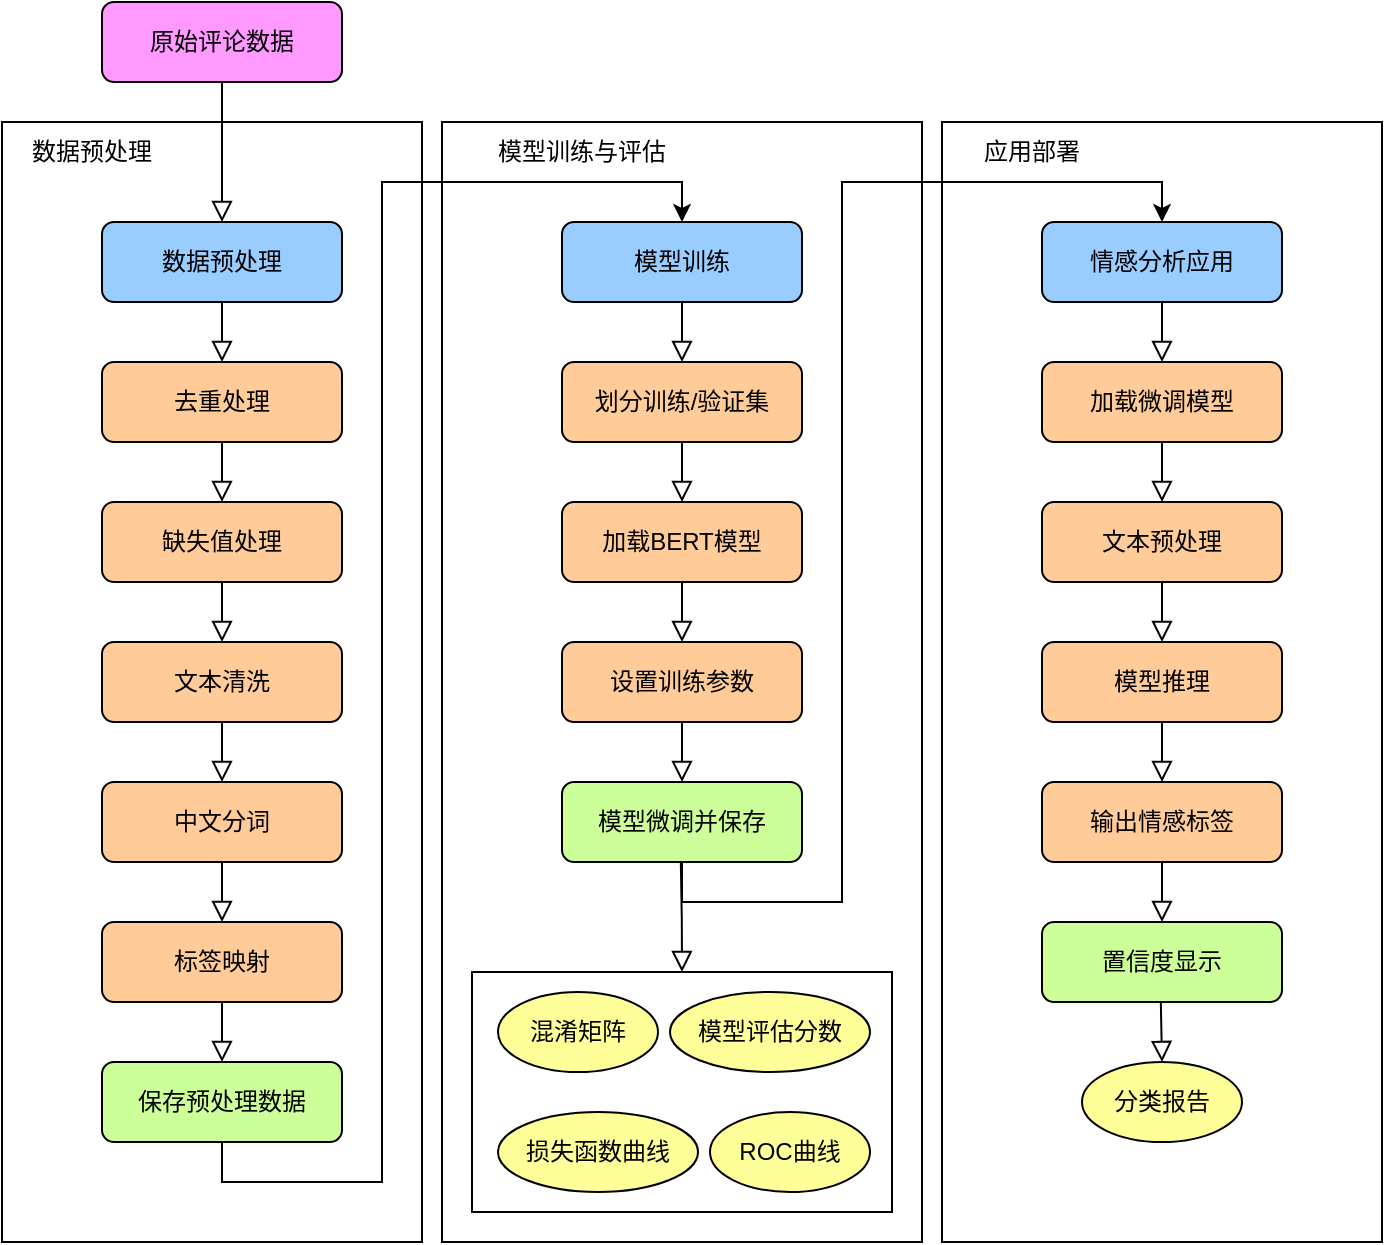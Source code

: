 <mxfile version="22.1.16" type="device">
  <diagram id="C5RBs43oDa-KdzZeNtuy" name="Page-1">
    <mxGraphModel dx="905" dy="422" grid="1" gridSize="10" guides="1" tooltips="1" connect="1" arrows="1" fold="1" page="1" pageScale="1" pageWidth="827" pageHeight="1169" math="0" shadow="0">
      <root>
        <mxCell id="WIyWlLk6GJQsqaUBKTNV-0" />
        <mxCell id="WIyWlLk6GJQsqaUBKTNV-1" parent="WIyWlLk6GJQsqaUBKTNV-0" />
        <mxCell id="6AM9ARHw4w6zVZitzs-I-45" value="" style="rounded=0;whiteSpace=wrap;html=1;" parent="WIyWlLk6GJQsqaUBKTNV-1" vertex="1">
          <mxGeometry x="580" y="100" width="220" height="560" as="geometry" />
        </mxCell>
        <mxCell id="6AM9ARHw4w6zVZitzs-I-44" value="" style="rounded=0;whiteSpace=wrap;html=1;" parent="WIyWlLk6GJQsqaUBKTNV-1" vertex="1">
          <mxGeometry x="330" y="100" width="240" height="560" as="geometry" />
        </mxCell>
        <mxCell id="6AM9ARHw4w6zVZitzs-I-40" value="" style="rounded=0;whiteSpace=wrap;html=1;" parent="WIyWlLk6GJQsqaUBKTNV-1" vertex="1">
          <mxGeometry x="110" y="100" width="210" height="560" as="geometry" />
        </mxCell>
        <mxCell id="WIyWlLk6GJQsqaUBKTNV-2" value="" style="rounded=0;html=1;jettySize=auto;orthogonalLoop=1;fontSize=11;endArrow=block;endFill=0;endSize=8;strokeWidth=1;shadow=0;labelBackgroundColor=none;edgeStyle=orthogonalEdgeStyle;entryX=0.5;entryY=0;entryDx=0;entryDy=0;" parent="WIyWlLk6GJQsqaUBKTNV-1" source="WIyWlLk6GJQsqaUBKTNV-3" target="WIyWlLk6GJQsqaUBKTNV-7" edge="1">
          <mxGeometry relative="1" as="geometry">
            <mxPoint x="220" y="170" as="targetPoint" />
          </mxGeometry>
        </mxCell>
        <mxCell id="WIyWlLk6GJQsqaUBKTNV-3" value="原始评论数据" style="rounded=1;whiteSpace=wrap;html=1;fontSize=12;glass=0;strokeWidth=1;shadow=0;fillColor=#FF99FF;" parent="WIyWlLk6GJQsqaUBKTNV-1" vertex="1">
          <mxGeometry x="160" y="40" width="120" height="40" as="geometry" />
        </mxCell>
        <mxCell id="WIyWlLk6GJQsqaUBKTNV-7" value="数据预处理" style="rounded=1;whiteSpace=wrap;html=1;fontSize=12;glass=0;strokeWidth=1;shadow=0;fillColor=#99CCFF;" parent="WIyWlLk6GJQsqaUBKTNV-1" vertex="1">
          <mxGeometry x="160" y="150" width="120" height="40" as="geometry" />
        </mxCell>
        <mxCell id="6AM9ARHw4w6zVZitzs-I-0" value="" style="rounded=0;html=1;jettySize=auto;orthogonalLoop=1;fontSize=11;endArrow=block;endFill=0;endSize=8;strokeWidth=1;shadow=0;labelBackgroundColor=none;edgeStyle=orthogonalEdgeStyle;entryX=0.5;entryY=0;entryDx=0;entryDy=0;" parent="WIyWlLk6GJQsqaUBKTNV-1" target="6AM9ARHw4w6zVZitzs-I-1" edge="1">
          <mxGeometry relative="1" as="geometry">
            <mxPoint x="220" y="190" as="sourcePoint" />
            <mxPoint x="220" y="240" as="targetPoint" />
          </mxGeometry>
        </mxCell>
        <mxCell id="6AM9ARHw4w6zVZitzs-I-1" value="去重处理" style="rounded=1;whiteSpace=wrap;html=1;fontSize=12;glass=0;strokeWidth=1;shadow=0;fillColor=#FFCC99;" parent="WIyWlLk6GJQsqaUBKTNV-1" vertex="1">
          <mxGeometry x="160" y="220" width="120" height="40" as="geometry" />
        </mxCell>
        <mxCell id="6AM9ARHw4w6zVZitzs-I-2" value="" style="rounded=0;html=1;jettySize=auto;orthogonalLoop=1;fontSize=11;endArrow=block;endFill=0;endSize=8;strokeWidth=1;shadow=0;labelBackgroundColor=none;edgeStyle=orthogonalEdgeStyle;entryX=0.5;entryY=0;entryDx=0;entryDy=0;" parent="WIyWlLk6GJQsqaUBKTNV-1" target="6AM9ARHw4w6zVZitzs-I-3" edge="1">
          <mxGeometry relative="1" as="geometry">
            <mxPoint x="220" y="260" as="sourcePoint" />
            <mxPoint x="220" y="310" as="targetPoint" />
          </mxGeometry>
        </mxCell>
        <mxCell id="6AM9ARHw4w6zVZitzs-I-3" value="缺失值处理" style="rounded=1;whiteSpace=wrap;html=1;fontSize=12;glass=0;strokeWidth=1;shadow=0;fillColor=#FFCC99;" parent="WIyWlLk6GJQsqaUBKTNV-1" vertex="1">
          <mxGeometry x="160" y="290" width="120" height="40" as="geometry" />
        </mxCell>
        <mxCell id="6AM9ARHw4w6zVZitzs-I-4" value="" style="rounded=0;html=1;jettySize=auto;orthogonalLoop=1;fontSize=11;endArrow=block;endFill=0;endSize=8;strokeWidth=1;shadow=0;labelBackgroundColor=none;edgeStyle=orthogonalEdgeStyle;entryX=0.5;entryY=0;entryDx=0;entryDy=0;" parent="WIyWlLk6GJQsqaUBKTNV-1" target="6AM9ARHw4w6zVZitzs-I-5" edge="1">
          <mxGeometry relative="1" as="geometry">
            <mxPoint x="220" y="330" as="sourcePoint" />
            <mxPoint x="220" y="380" as="targetPoint" />
          </mxGeometry>
        </mxCell>
        <mxCell id="6AM9ARHw4w6zVZitzs-I-5" value="文本清洗" style="rounded=1;whiteSpace=wrap;html=1;fontSize=12;glass=0;strokeWidth=1;shadow=0;fillColor=#FFCC99;" parent="WIyWlLk6GJQsqaUBKTNV-1" vertex="1">
          <mxGeometry x="160" y="360" width="120" height="40" as="geometry" />
        </mxCell>
        <mxCell id="6AM9ARHw4w6zVZitzs-I-6" value="" style="rounded=0;html=1;jettySize=auto;orthogonalLoop=1;fontSize=11;endArrow=block;endFill=0;endSize=8;strokeWidth=1;shadow=0;labelBackgroundColor=none;edgeStyle=orthogonalEdgeStyle;entryX=0.5;entryY=0;entryDx=0;entryDy=0;" parent="WIyWlLk6GJQsqaUBKTNV-1" target="6AM9ARHw4w6zVZitzs-I-7" edge="1">
          <mxGeometry relative="1" as="geometry">
            <mxPoint x="220" y="400" as="sourcePoint" />
            <mxPoint x="220" y="450" as="targetPoint" />
          </mxGeometry>
        </mxCell>
        <mxCell id="6AM9ARHw4w6zVZitzs-I-7" value="中文分词" style="rounded=1;whiteSpace=wrap;html=1;fontSize=12;glass=0;strokeWidth=1;shadow=0;fillColor=#FFCC99;" parent="WIyWlLk6GJQsqaUBKTNV-1" vertex="1">
          <mxGeometry x="160" y="430" width="120" height="40" as="geometry" />
        </mxCell>
        <mxCell id="6AM9ARHw4w6zVZitzs-I-8" value="" style="rounded=0;html=1;jettySize=auto;orthogonalLoop=1;fontSize=11;endArrow=block;endFill=0;endSize=8;strokeWidth=1;shadow=0;labelBackgroundColor=none;edgeStyle=orthogonalEdgeStyle;entryX=0.5;entryY=0;entryDx=0;entryDy=0;" parent="WIyWlLk6GJQsqaUBKTNV-1" target="6AM9ARHw4w6zVZitzs-I-9" edge="1">
          <mxGeometry relative="1" as="geometry">
            <mxPoint x="220" y="470" as="sourcePoint" />
            <mxPoint x="220" y="520" as="targetPoint" />
          </mxGeometry>
        </mxCell>
        <mxCell id="6AM9ARHw4w6zVZitzs-I-9" value="标签映射" style="rounded=1;whiteSpace=wrap;html=1;fontSize=12;glass=0;strokeWidth=1;shadow=0;fillColor=#FFCC99;" parent="WIyWlLk6GJQsqaUBKTNV-1" vertex="1">
          <mxGeometry x="160" y="500" width="120" height="40" as="geometry" />
        </mxCell>
        <mxCell id="6AM9ARHw4w6zVZitzs-I-12" value="" style="rounded=0;html=1;jettySize=auto;orthogonalLoop=1;fontSize=11;endArrow=block;endFill=0;endSize=8;strokeWidth=1;shadow=0;labelBackgroundColor=none;edgeStyle=orthogonalEdgeStyle;entryX=0.5;entryY=0;entryDx=0;entryDy=0;" parent="WIyWlLk6GJQsqaUBKTNV-1" target="6AM9ARHw4w6zVZitzs-I-13" edge="1">
          <mxGeometry relative="1" as="geometry">
            <mxPoint x="220" y="540" as="sourcePoint" />
            <mxPoint x="220" y="590" as="targetPoint" />
          </mxGeometry>
        </mxCell>
        <mxCell id="6AM9ARHw4w6zVZitzs-I-46" style="edgeStyle=orthogonalEdgeStyle;rounded=0;orthogonalLoop=1;jettySize=auto;html=1;exitX=0.5;exitY=1;exitDx=0;exitDy=0;entryX=0.5;entryY=0;entryDx=0;entryDy=0;" parent="WIyWlLk6GJQsqaUBKTNV-1" source="6AM9ARHw4w6zVZitzs-I-13" target="6AM9ARHw4w6zVZitzs-I-14" edge="1">
          <mxGeometry relative="1" as="geometry">
            <Array as="points">
              <mxPoint x="220" y="630" />
              <mxPoint x="300" y="630" />
              <mxPoint x="300" y="130" />
              <mxPoint x="450" y="130" />
            </Array>
          </mxGeometry>
        </mxCell>
        <mxCell id="6AM9ARHw4w6zVZitzs-I-13" value="保存预处理数据" style="rounded=1;whiteSpace=wrap;html=1;fontSize=12;glass=0;strokeWidth=1;shadow=0;fillColor=#CCFF99;" parent="WIyWlLk6GJQsqaUBKTNV-1" vertex="1">
          <mxGeometry x="160" y="570" width="120" height="40" as="geometry" />
        </mxCell>
        <mxCell id="6AM9ARHw4w6zVZitzs-I-14" value="模型训练" style="rounded=1;whiteSpace=wrap;html=1;fontSize=12;glass=0;strokeWidth=1;shadow=0;fillColor=#99CCFF;" parent="WIyWlLk6GJQsqaUBKTNV-1" vertex="1">
          <mxGeometry x="390" y="150" width="120" height="40" as="geometry" />
        </mxCell>
        <mxCell id="6AM9ARHw4w6zVZitzs-I-15" value="" style="rounded=0;html=1;jettySize=auto;orthogonalLoop=1;fontSize=11;endArrow=block;endFill=0;endSize=8;strokeWidth=1;shadow=0;labelBackgroundColor=none;edgeStyle=orthogonalEdgeStyle;entryX=0.5;entryY=0;entryDx=0;entryDy=0;" parent="WIyWlLk6GJQsqaUBKTNV-1" target="6AM9ARHw4w6zVZitzs-I-16" edge="1">
          <mxGeometry relative="1" as="geometry">
            <mxPoint x="450" y="190" as="sourcePoint" />
            <mxPoint x="450" y="240" as="targetPoint" />
          </mxGeometry>
        </mxCell>
        <mxCell id="6AM9ARHw4w6zVZitzs-I-16" value="划分训练/验证集" style="rounded=1;whiteSpace=wrap;html=1;fontSize=12;glass=0;strokeWidth=1;shadow=0;fillColor=#FFCC99;" parent="WIyWlLk6GJQsqaUBKTNV-1" vertex="1">
          <mxGeometry x="390" y="220" width="120" height="40" as="geometry" />
        </mxCell>
        <mxCell id="6AM9ARHw4w6zVZitzs-I-17" value="" style="rounded=0;html=1;jettySize=auto;orthogonalLoop=1;fontSize=11;endArrow=block;endFill=0;endSize=8;strokeWidth=1;shadow=0;labelBackgroundColor=none;edgeStyle=orthogonalEdgeStyle;entryX=0.5;entryY=0;entryDx=0;entryDy=0;" parent="WIyWlLk6GJQsqaUBKTNV-1" target="6AM9ARHw4w6zVZitzs-I-18" edge="1">
          <mxGeometry relative="1" as="geometry">
            <mxPoint x="450" y="260" as="sourcePoint" />
            <mxPoint x="450" y="310" as="targetPoint" />
          </mxGeometry>
        </mxCell>
        <mxCell id="6AM9ARHw4w6zVZitzs-I-18" value="加载BERT模型" style="rounded=1;whiteSpace=wrap;html=1;fontSize=12;glass=0;strokeWidth=1;shadow=0;fillColor=#FFCC99;" parent="WIyWlLk6GJQsqaUBKTNV-1" vertex="1">
          <mxGeometry x="390" y="290" width="120" height="40" as="geometry" />
        </mxCell>
        <mxCell id="6AM9ARHw4w6zVZitzs-I-19" value="" style="rounded=0;html=1;jettySize=auto;orthogonalLoop=1;fontSize=11;endArrow=block;endFill=0;endSize=8;strokeWidth=1;shadow=0;labelBackgroundColor=none;edgeStyle=orthogonalEdgeStyle;entryX=0.5;entryY=0;entryDx=0;entryDy=0;" parent="WIyWlLk6GJQsqaUBKTNV-1" target="6AM9ARHw4w6zVZitzs-I-20" edge="1">
          <mxGeometry relative="1" as="geometry">
            <mxPoint x="450" y="330" as="sourcePoint" />
            <mxPoint x="450" y="380" as="targetPoint" />
          </mxGeometry>
        </mxCell>
        <mxCell id="6AM9ARHw4w6zVZitzs-I-20" value="设置训练参数" style="rounded=1;whiteSpace=wrap;html=1;fontSize=12;glass=0;strokeWidth=1;shadow=0;fillColor=#FFCC99;" parent="WIyWlLk6GJQsqaUBKTNV-1" vertex="1">
          <mxGeometry x="390" y="360" width="120" height="40" as="geometry" />
        </mxCell>
        <mxCell id="6AM9ARHw4w6zVZitzs-I-21" value="" style="rounded=0;html=1;jettySize=auto;orthogonalLoop=1;fontSize=11;endArrow=block;endFill=0;endSize=8;strokeWidth=1;shadow=0;labelBackgroundColor=none;edgeStyle=orthogonalEdgeStyle;entryX=0.5;entryY=0;entryDx=0;entryDy=0;" parent="WIyWlLk6GJQsqaUBKTNV-1" target="6AM9ARHw4w6zVZitzs-I-22" edge="1">
          <mxGeometry relative="1" as="geometry">
            <mxPoint x="450" y="400" as="sourcePoint" />
            <mxPoint x="450" y="450" as="targetPoint" />
          </mxGeometry>
        </mxCell>
        <mxCell id="6AM9ARHw4w6zVZitzs-I-56" style="edgeStyle=orthogonalEdgeStyle;rounded=0;orthogonalLoop=1;jettySize=auto;html=1;exitX=0.5;exitY=1;exitDx=0;exitDy=0;entryX=0.5;entryY=0;entryDx=0;entryDy=0;" parent="WIyWlLk6GJQsqaUBKTNV-1" source="6AM9ARHw4w6zVZitzs-I-22" target="6AM9ARHw4w6zVZitzs-I-25" edge="1">
          <mxGeometry relative="1" as="geometry">
            <Array as="points">
              <mxPoint x="450" y="490" />
              <mxPoint x="530" y="490" />
              <mxPoint x="530" y="130" />
              <mxPoint x="690" y="130" />
            </Array>
          </mxGeometry>
        </mxCell>
        <mxCell id="6AM9ARHw4w6zVZitzs-I-22" value="模型微调并保存" style="rounded=1;whiteSpace=wrap;html=1;fontSize=12;glass=0;strokeWidth=1;shadow=0;fillColor=#CCFF99;" parent="WIyWlLk6GJQsqaUBKTNV-1" vertex="1">
          <mxGeometry x="390" y="430" width="120" height="40" as="geometry" />
        </mxCell>
        <mxCell id="6AM9ARHw4w6zVZitzs-I-25" value="情感分析应用" style="rounded=1;whiteSpace=wrap;html=1;fontSize=12;glass=0;strokeWidth=1;shadow=0;fillColor=#99CCFF;" parent="WIyWlLk6GJQsqaUBKTNV-1" vertex="1">
          <mxGeometry x="630" y="150" width="120" height="40" as="geometry" />
        </mxCell>
        <mxCell id="6AM9ARHw4w6zVZitzs-I-26" value="" style="rounded=0;html=1;jettySize=auto;orthogonalLoop=1;fontSize=11;endArrow=block;endFill=0;endSize=8;strokeWidth=1;shadow=0;labelBackgroundColor=none;edgeStyle=orthogonalEdgeStyle;entryX=0.5;entryY=0;entryDx=0;entryDy=0;" parent="WIyWlLk6GJQsqaUBKTNV-1" target="6AM9ARHw4w6zVZitzs-I-27" edge="1">
          <mxGeometry relative="1" as="geometry">
            <mxPoint x="690" y="190" as="sourcePoint" />
            <mxPoint x="690" y="240" as="targetPoint" />
          </mxGeometry>
        </mxCell>
        <mxCell id="6AM9ARHw4w6zVZitzs-I-27" value="加载微调模型" style="rounded=1;whiteSpace=wrap;html=1;fontSize=12;glass=0;strokeWidth=1;shadow=0;fillColor=#FFCC99;" parent="WIyWlLk6GJQsqaUBKTNV-1" vertex="1">
          <mxGeometry x="630" y="220" width="120" height="40" as="geometry" />
        </mxCell>
        <mxCell id="6AM9ARHw4w6zVZitzs-I-28" value="" style="rounded=0;html=1;jettySize=auto;orthogonalLoop=1;fontSize=11;endArrow=block;endFill=0;endSize=8;strokeWidth=1;shadow=0;labelBackgroundColor=none;edgeStyle=orthogonalEdgeStyle;entryX=0.5;entryY=0;entryDx=0;entryDy=0;" parent="WIyWlLk6GJQsqaUBKTNV-1" target="6AM9ARHw4w6zVZitzs-I-29" edge="1">
          <mxGeometry relative="1" as="geometry">
            <mxPoint x="690" y="260" as="sourcePoint" />
            <mxPoint x="690" y="310" as="targetPoint" />
          </mxGeometry>
        </mxCell>
        <mxCell id="6AM9ARHw4w6zVZitzs-I-29" value="文本预处理" style="rounded=1;whiteSpace=wrap;html=1;fontSize=12;glass=0;strokeWidth=1;shadow=0;fillColor=#FFCC99;" parent="WIyWlLk6GJQsqaUBKTNV-1" vertex="1">
          <mxGeometry x="630" y="290" width="120" height="40" as="geometry" />
        </mxCell>
        <mxCell id="6AM9ARHw4w6zVZitzs-I-30" value="" style="rounded=0;html=1;jettySize=auto;orthogonalLoop=1;fontSize=11;endArrow=block;endFill=0;endSize=8;strokeWidth=1;shadow=0;labelBackgroundColor=none;edgeStyle=orthogonalEdgeStyle;entryX=0.5;entryY=0;entryDx=0;entryDy=0;" parent="WIyWlLk6GJQsqaUBKTNV-1" target="6AM9ARHw4w6zVZitzs-I-31" edge="1">
          <mxGeometry relative="1" as="geometry">
            <mxPoint x="690" y="330" as="sourcePoint" />
            <mxPoint x="690" y="380" as="targetPoint" />
          </mxGeometry>
        </mxCell>
        <mxCell id="6AM9ARHw4w6zVZitzs-I-31" value="模型推理" style="rounded=1;whiteSpace=wrap;html=1;fontSize=12;glass=0;strokeWidth=1;shadow=0;fillColor=#FFCC99;" parent="WIyWlLk6GJQsqaUBKTNV-1" vertex="1">
          <mxGeometry x="630" y="360" width="120" height="40" as="geometry" />
        </mxCell>
        <mxCell id="6AM9ARHw4w6zVZitzs-I-32" value="" style="rounded=0;html=1;jettySize=auto;orthogonalLoop=1;fontSize=11;endArrow=block;endFill=0;endSize=8;strokeWidth=1;shadow=0;labelBackgroundColor=none;edgeStyle=orthogonalEdgeStyle;entryX=0.5;entryY=0;entryDx=0;entryDy=0;" parent="WIyWlLk6GJQsqaUBKTNV-1" target="6AM9ARHw4w6zVZitzs-I-33" edge="1">
          <mxGeometry relative="1" as="geometry">
            <mxPoint x="690" y="400" as="sourcePoint" />
            <mxPoint x="690" y="450" as="targetPoint" />
          </mxGeometry>
        </mxCell>
        <mxCell id="6AM9ARHw4w6zVZitzs-I-33" value="输出情感标签" style="rounded=1;whiteSpace=wrap;html=1;fontSize=12;glass=0;strokeWidth=1;shadow=0;fillColor=#FFCC99;" parent="WIyWlLk6GJQsqaUBKTNV-1" vertex="1">
          <mxGeometry x="630" y="430" width="120" height="40" as="geometry" />
        </mxCell>
        <mxCell id="6AM9ARHw4w6zVZitzs-I-34" value="" style="rounded=0;html=1;jettySize=auto;orthogonalLoop=1;fontSize=11;endArrow=block;endFill=0;endSize=8;strokeWidth=1;shadow=0;labelBackgroundColor=none;edgeStyle=orthogonalEdgeStyle;entryX=0.5;entryY=0;entryDx=0;entryDy=0;" parent="WIyWlLk6GJQsqaUBKTNV-1" target="6AM9ARHw4w6zVZitzs-I-35" edge="1">
          <mxGeometry relative="1" as="geometry">
            <mxPoint x="690" y="470" as="sourcePoint" />
            <mxPoint x="690" y="520" as="targetPoint" />
          </mxGeometry>
        </mxCell>
        <mxCell id="6AM9ARHw4w6zVZitzs-I-35" value="置信度显示" style="rounded=1;whiteSpace=wrap;html=1;fontSize=12;glass=0;strokeWidth=1;shadow=0;fillColor=#CCFF99;" parent="WIyWlLk6GJQsqaUBKTNV-1" vertex="1">
          <mxGeometry x="630" y="500" width="120" height="40" as="geometry" />
        </mxCell>
        <mxCell id="6AM9ARHw4w6zVZitzs-I-54" value="分类报告" style="ellipse;whiteSpace=wrap;html=1;fillColor=#FFFF99;" parent="WIyWlLk6GJQsqaUBKTNV-1" vertex="1">
          <mxGeometry x="650" y="570" width="80" height="40" as="geometry" />
        </mxCell>
        <mxCell id="6AM9ARHw4w6zVZitzs-I-79" value="" style="group" parent="WIyWlLk6GJQsqaUBKTNV-1" vertex="1" connectable="0">
          <mxGeometry x="345" y="525" width="210" height="120" as="geometry" />
        </mxCell>
        <mxCell id="6AM9ARHw4w6zVZitzs-I-73" value="" style="rounded=0;whiteSpace=wrap;html=1;" parent="6AM9ARHw4w6zVZitzs-I-79" vertex="1">
          <mxGeometry width="210" height="120" as="geometry" />
        </mxCell>
        <mxCell id="6AM9ARHw4w6zVZitzs-I-74" value="混淆矩阵" style="ellipse;whiteSpace=wrap;html=1;fillColor=#FFFF99;" parent="6AM9ARHw4w6zVZitzs-I-79" vertex="1">
          <mxGeometry x="13" y="10" width="80" height="40" as="geometry" />
        </mxCell>
        <mxCell id="6AM9ARHw4w6zVZitzs-I-75" value="模型评估分数" style="ellipse;whiteSpace=wrap;html=1;fillColor=#FFFF99;" parent="6AM9ARHw4w6zVZitzs-I-79" vertex="1">
          <mxGeometry x="99" y="10" width="100" height="40" as="geometry" />
        </mxCell>
        <mxCell id="6AM9ARHw4w6zVZitzs-I-76" value="ROC曲线" style="ellipse;whiteSpace=wrap;html=1;fillColor=#FFFF99;" parent="6AM9ARHw4w6zVZitzs-I-79" vertex="1">
          <mxGeometry x="119" y="70" width="80" height="40" as="geometry" />
        </mxCell>
        <mxCell id="6AM9ARHw4w6zVZitzs-I-77" value="损失函数曲线" style="ellipse;whiteSpace=wrap;html=1;fillColor=#FFFF99;" parent="6AM9ARHw4w6zVZitzs-I-79" vertex="1">
          <mxGeometry x="13" y="70" width="100" height="40" as="geometry" />
        </mxCell>
        <mxCell id="6AM9ARHw4w6zVZitzs-I-81" value="" style="rounded=0;html=1;jettySize=auto;orthogonalLoop=1;fontSize=11;endArrow=block;endFill=0;endSize=8;strokeWidth=1;shadow=0;labelBackgroundColor=none;edgeStyle=orthogonalEdgeStyle;entryX=0.5;entryY=0;entryDx=0;entryDy=0;" parent="WIyWlLk6GJQsqaUBKTNV-1" target="6AM9ARHw4w6zVZitzs-I-73" edge="1">
          <mxGeometry relative="1" as="geometry">
            <mxPoint x="449.41" y="470" as="sourcePoint" />
            <mxPoint x="449.41" y="500" as="targetPoint" />
          </mxGeometry>
        </mxCell>
        <mxCell id="6AM9ARHw4w6zVZitzs-I-82" value="" style="rounded=0;html=1;jettySize=auto;orthogonalLoop=1;fontSize=11;endArrow=block;endFill=0;endSize=8;strokeWidth=1;shadow=0;labelBackgroundColor=none;edgeStyle=orthogonalEdgeStyle;entryX=0.5;entryY=0;entryDx=0;entryDy=0;" parent="WIyWlLk6GJQsqaUBKTNV-1" target="6AM9ARHw4w6zVZitzs-I-54" edge="1">
          <mxGeometry relative="1" as="geometry">
            <mxPoint x="689.41" y="540" as="sourcePoint" />
            <mxPoint x="689" y="580" as="targetPoint" />
          </mxGeometry>
        </mxCell>
        <mxCell id="6AM9ARHw4w6zVZitzs-I-83" value="数据预处理" style="text;html=1;strokeColor=none;fillColor=none;align=center;verticalAlign=middle;whiteSpace=wrap;rounded=0;" parent="WIyWlLk6GJQsqaUBKTNV-1" vertex="1">
          <mxGeometry x="120" y="100" width="70" height="30" as="geometry" />
        </mxCell>
        <mxCell id="6AM9ARHw4w6zVZitzs-I-84" value="模型训练与评估" style="text;html=1;strokeColor=none;fillColor=none;align=center;verticalAlign=middle;whiteSpace=wrap;rounded=0;" parent="WIyWlLk6GJQsqaUBKTNV-1" vertex="1">
          <mxGeometry x="345" y="100" width="110" height="30" as="geometry" />
        </mxCell>
        <mxCell id="6AM9ARHw4w6zVZitzs-I-85" value="应用部署" style="text;html=1;strokeColor=none;fillColor=none;align=center;verticalAlign=middle;whiteSpace=wrap;rounded=0;" parent="WIyWlLk6GJQsqaUBKTNV-1" vertex="1">
          <mxGeometry x="570" y="100" width="110" height="30" as="geometry" />
        </mxCell>
      </root>
    </mxGraphModel>
  </diagram>
</mxfile>
